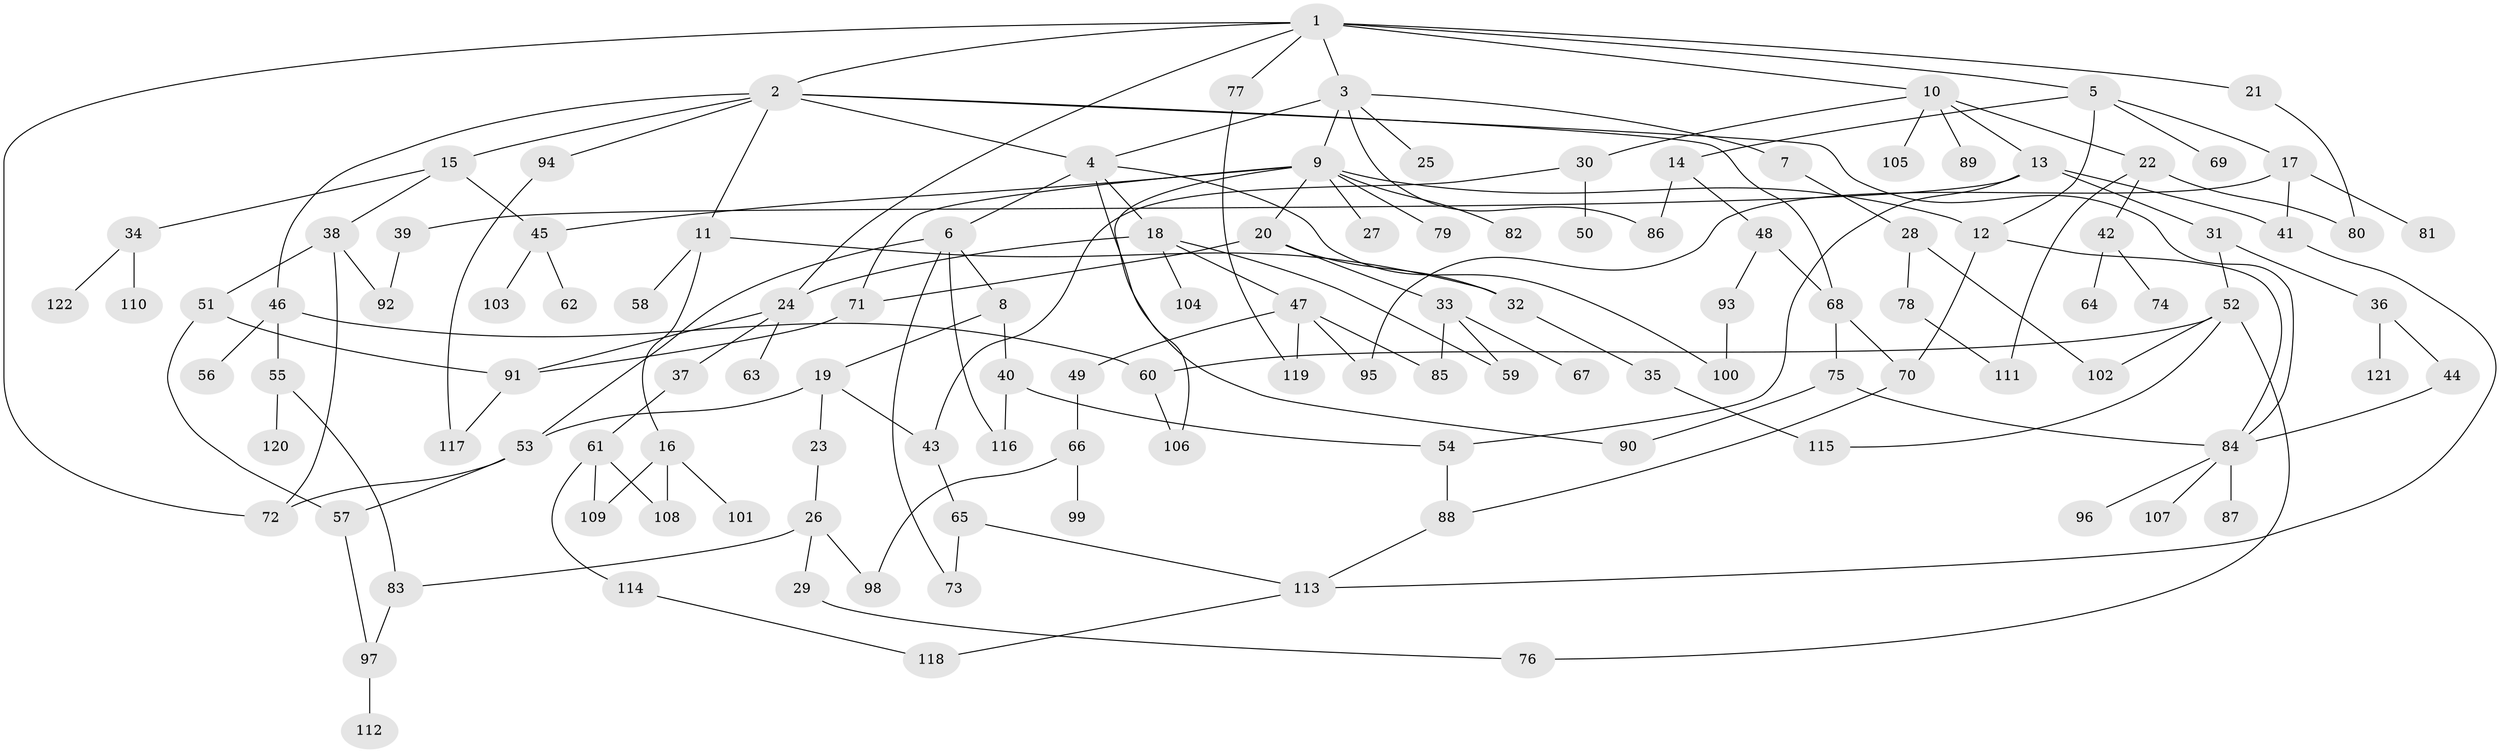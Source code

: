 // coarse degree distribution, {9: 0.037037037037037035, 8: 0.024691358024691357, 6: 0.037037037037037035, 4: 0.14814814814814814, 7: 0.012345679012345678, 3: 0.16049382716049382, 5: 0.09876543209876543, 2: 0.24691358024691357, 1: 0.2345679012345679}
// Generated by graph-tools (version 1.1) at 2025/23/03/03/25 07:23:32]
// undirected, 122 vertices, 168 edges
graph export_dot {
graph [start="1"]
  node [color=gray90,style=filled];
  1;
  2;
  3;
  4;
  5;
  6;
  7;
  8;
  9;
  10;
  11;
  12;
  13;
  14;
  15;
  16;
  17;
  18;
  19;
  20;
  21;
  22;
  23;
  24;
  25;
  26;
  27;
  28;
  29;
  30;
  31;
  32;
  33;
  34;
  35;
  36;
  37;
  38;
  39;
  40;
  41;
  42;
  43;
  44;
  45;
  46;
  47;
  48;
  49;
  50;
  51;
  52;
  53;
  54;
  55;
  56;
  57;
  58;
  59;
  60;
  61;
  62;
  63;
  64;
  65;
  66;
  67;
  68;
  69;
  70;
  71;
  72;
  73;
  74;
  75;
  76;
  77;
  78;
  79;
  80;
  81;
  82;
  83;
  84;
  85;
  86;
  87;
  88;
  89;
  90;
  91;
  92;
  93;
  94;
  95;
  96;
  97;
  98;
  99;
  100;
  101;
  102;
  103;
  104;
  105;
  106;
  107;
  108;
  109;
  110;
  111;
  112;
  113;
  114;
  115;
  116;
  117;
  118;
  119;
  120;
  121;
  122;
  1 -- 2;
  1 -- 3;
  1 -- 5;
  1 -- 10;
  1 -- 21;
  1 -- 24;
  1 -- 72;
  1 -- 77;
  2 -- 11;
  2 -- 15;
  2 -- 46;
  2 -- 68;
  2 -- 94;
  2 -- 4;
  2 -- 84;
  3 -- 4;
  3 -- 7;
  3 -- 9;
  3 -- 25;
  3 -- 86;
  4 -- 6;
  4 -- 18;
  4 -- 90;
  4 -- 100;
  5 -- 14;
  5 -- 17;
  5 -- 69;
  5 -- 12;
  6 -- 8;
  6 -- 53;
  6 -- 73;
  6 -- 116;
  7 -- 28;
  8 -- 19;
  8 -- 40;
  9 -- 12;
  9 -- 20;
  9 -- 27;
  9 -- 45;
  9 -- 71;
  9 -- 79;
  9 -- 82;
  9 -- 106;
  10 -- 13;
  10 -- 22;
  10 -- 30;
  10 -- 89;
  10 -- 105;
  11 -- 16;
  11 -- 32;
  11 -- 58;
  12 -- 70;
  12 -- 84;
  13 -- 31;
  13 -- 39;
  13 -- 41;
  13 -- 54;
  14 -- 48;
  14 -- 86;
  15 -- 34;
  15 -- 38;
  15 -- 45;
  16 -- 101;
  16 -- 108;
  16 -- 109;
  17 -- 81;
  17 -- 95;
  17 -- 41;
  18 -- 47;
  18 -- 59;
  18 -- 104;
  18 -- 24;
  19 -- 23;
  19 -- 43;
  19 -- 53;
  20 -- 33;
  20 -- 32;
  20 -- 71;
  21 -- 80;
  22 -- 42;
  22 -- 80;
  22 -- 111;
  23 -- 26;
  24 -- 37;
  24 -- 63;
  24 -- 91;
  26 -- 29;
  26 -- 98;
  26 -- 83;
  28 -- 78;
  28 -- 102;
  29 -- 76;
  30 -- 43;
  30 -- 50;
  31 -- 36;
  31 -- 52;
  32 -- 35;
  33 -- 67;
  33 -- 59;
  33 -- 85;
  34 -- 110;
  34 -- 122;
  35 -- 115;
  36 -- 44;
  36 -- 121;
  37 -- 61;
  38 -- 51;
  38 -- 72;
  38 -- 92;
  39 -- 92;
  40 -- 54;
  40 -- 116;
  41 -- 113;
  42 -- 64;
  42 -- 74;
  43 -- 65;
  44 -- 84;
  45 -- 62;
  45 -- 103;
  46 -- 55;
  46 -- 56;
  46 -- 60;
  47 -- 49;
  47 -- 85;
  47 -- 119;
  47 -- 95;
  48 -- 93;
  48 -- 68;
  49 -- 66;
  51 -- 91;
  51 -- 57;
  52 -- 115;
  52 -- 60;
  52 -- 76;
  52 -- 102;
  53 -- 57;
  53 -- 72;
  54 -- 88;
  55 -- 83;
  55 -- 120;
  57 -- 97;
  60 -- 106;
  61 -- 109;
  61 -- 114;
  61 -- 108;
  65 -- 73;
  65 -- 113;
  66 -- 99;
  66 -- 98;
  68 -- 75;
  68 -- 70;
  70 -- 88;
  71 -- 91;
  75 -- 90;
  75 -- 84;
  77 -- 119;
  78 -- 111;
  83 -- 97;
  84 -- 87;
  84 -- 96;
  84 -- 107;
  88 -- 113;
  91 -- 117;
  93 -- 100;
  94 -- 117;
  97 -- 112;
  113 -- 118;
  114 -- 118;
}
